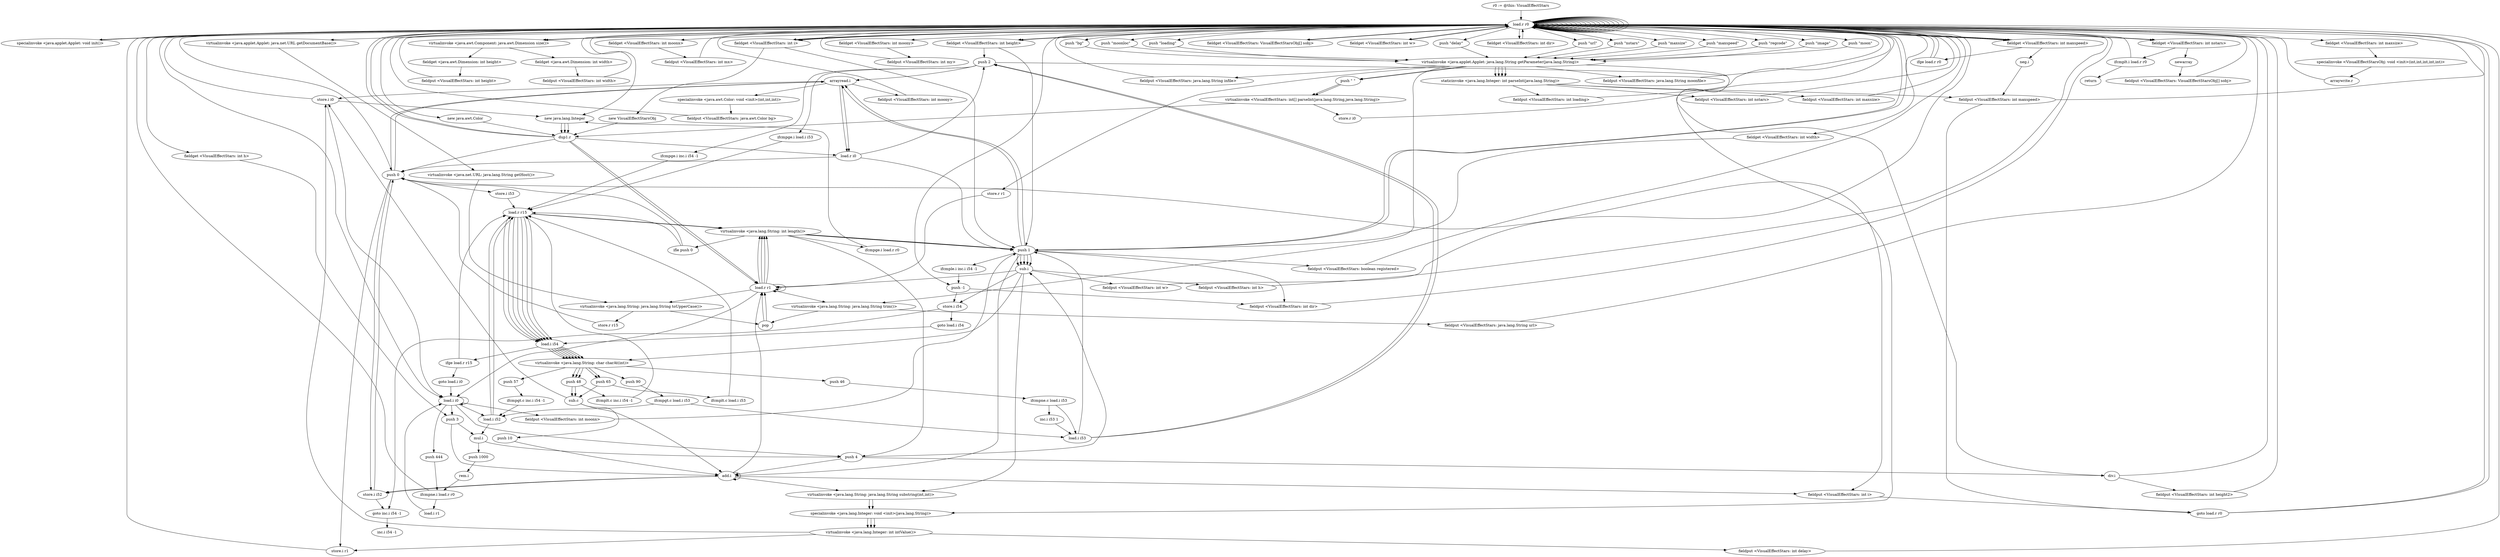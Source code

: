 digraph "" {
    "r0 := @this: VisualEffectStars"
    "load.r r0"
    "r0 := @this: VisualEffectStars"->"load.r r0";
    "specialinvoke <java.applet.Applet: void init()>"
    "load.r r0"->"specialinvoke <java.applet.Applet: void init()>";
    "specialinvoke <java.applet.Applet: void init()>"->"load.r r0";
    "load.r r0"->"load.r r0";
    "virtualinvoke <java.awt.Component: java.awt.Dimension size()>"
    "load.r r0"->"virtualinvoke <java.awt.Component: java.awt.Dimension size()>";
    "fieldget <java.awt.Dimension: int width>"
    "virtualinvoke <java.awt.Component: java.awt.Dimension size()>"->"fieldget <java.awt.Dimension: int width>";
    "fieldput <VisualEffectStars: int width>"
    "fieldget <java.awt.Dimension: int width>"->"fieldput <VisualEffectStars: int width>";
    "fieldput <VisualEffectStars: int width>"->"load.r r0";
    "load.r r0"->"load.r r0";
    "load.r r0"->"virtualinvoke <java.awt.Component: java.awt.Dimension size()>";
    "fieldget <java.awt.Dimension: int height>"
    "virtualinvoke <java.awt.Component: java.awt.Dimension size()>"->"fieldget <java.awt.Dimension: int height>";
    "fieldput <VisualEffectStars: int height>"
    "fieldget <java.awt.Dimension: int height>"->"fieldput <VisualEffectStars: int height>";
    "fieldput <VisualEffectStars: int height>"->"load.r r0";
    "load.r r0"->"load.r r0";
    "fieldget <VisualEffectStars: int height>"
    "load.r r0"->"fieldget <VisualEffectStars: int height>";
    "push 2"
    "fieldget <VisualEffectStars: int height>"->"push 2";
    "div.i"
    "push 2"->"div.i";
    "fieldput <VisualEffectStars: int height2>"
    "div.i"->"fieldput <VisualEffectStars: int height2>";
    "fieldput <VisualEffectStars: int height2>"->"load.r r0";
    "push \"regcode\""
    "load.r r0"->"push \"regcode\"";
    "virtualinvoke <java.applet.Applet: java.lang.String getParameter(java.lang.String)>"
    "push \"regcode\""->"virtualinvoke <java.applet.Applet: java.lang.String getParameter(java.lang.String)>";
    "store.r r1"
    "virtualinvoke <java.applet.Applet: java.lang.String getParameter(java.lang.String)>"->"store.r r1";
    "load.r r1"
    "store.r r1"->"load.r r1";
    "virtualinvoke <java.lang.String: java.lang.String trim()>"
    "load.r r1"->"virtualinvoke <java.lang.String: java.lang.String trim()>";
    "pop"
    "virtualinvoke <java.lang.String: java.lang.String trim()>"->"pop";
    "pop"->"load.r r1";
    "virtualinvoke <java.lang.String: java.lang.String toUpperCase()>"
    "load.r r1"->"virtualinvoke <java.lang.String: java.lang.String toUpperCase()>";
    "virtualinvoke <java.lang.String: java.lang.String toUpperCase()>"->"pop";
    "pop"->"load.r r1";
    "load.r r1"->"load.r r1";
    "virtualinvoke <java.lang.String: int length()>"
    "load.r r1"->"virtualinvoke <java.lang.String: int length()>";
    "push 1"
    "virtualinvoke <java.lang.String: int length()>"->"push 1";
    "sub.i"
    "push 1"->"sub.i";
    "virtualinvoke <java.lang.String: char charAt(int)>"
    "sub.i"->"virtualinvoke <java.lang.String: char charAt(int)>";
    "push 48"
    "virtualinvoke <java.lang.String: char charAt(int)>"->"push 48";
    "sub.c"
    "push 48"->"sub.c";
    "store.i i0"
    "sub.c"->"store.i i0";
    "load.i i0"
    "store.i i0"->"load.i i0";
    "push 4"
    "load.i i0"->"push 4";
    "add.i"
    "push 4"->"add.i";
    "add.i"->"load.r r1";
    "load.r r1"->"virtualinvoke <java.lang.String: int length()>";
    "ifcmpge.i load.r r0"
    "virtualinvoke <java.lang.String: int length()>"->"ifcmpge.i load.r r0";
    "new java.lang.Integer"
    "ifcmpge.i load.r r0"->"new java.lang.Integer";
    "dup1.r"
    "new java.lang.Integer"->"dup1.r";
    "dup1.r"->"load.r r1";
    "load.r r1"->"load.i i0";
    "load.i i0"->"load.i i0";
    "push 3"
    "load.i i0"->"push 3";
    "push 3"->"add.i";
    "virtualinvoke <java.lang.String: java.lang.String substring(int,int)>"
    "add.i"->"virtualinvoke <java.lang.String: java.lang.String substring(int,int)>";
    "specialinvoke <java.lang.Integer: void <init>(java.lang.String)>"
    "virtualinvoke <java.lang.String: java.lang.String substring(int,int)>"->"specialinvoke <java.lang.Integer: void <init>(java.lang.String)>";
    "virtualinvoke <java.lang.Integer: int intValue()>"
    "specialinvoke <java.lang.Integer: void <init>(java.lang.String)>"->"virtualinvoke <java.lang.Integer: int intValue()>";
    "virtualinvoke <java.lang.Integer: int intValue()>"->"store.i i0";
    "store.i i0"->"new java.lang.Integer";
    "new java.lang.Integer"->"dup1.r";
    "dup1.r"->"load.r r1";
    "load.r r1"->"load.r r1";
    "load.r r1"->"virtualinvoke <java.lang.String: int length()>";
    "virtualinvoke <java.lang.String: int length()>"->"push 4";
    "push 4"->"sub.i";
    "sub.i"->"load.r r1";
    "load.r r1"->"virtualinvoke <java.lang.String: int length()>";
    "virtualinvoke <java.lang.String: int length()>"->"push 1";
    "push 1"->"sub.i";
    "sub.i"->"virtualinvoke <java.lang.String: java.lang.String substring(int,int)>";
    "virtualinvoke <java.lang.String: java.lang.String substring(int,int)>"->"specialinvoke <java.lang.Integer: void <init>(java.lang.String)>";
    "specialinvoke <java.lang.Integer: void <init>(java.lang.String)>"->"virtualinvoke <java.lang.Integer: int intValue()>";
    "store.i r1"
    "virtualinvoke <java.lang.Integer: int intValue()>"->"store.i r1";
    "store.i r1"->"load.r r0";
    "virtualinvoke <java.applet.Applet: java.net.URL getDocumentBase()>"
    "load.r r0"->"virtualinvoke <java.applet.Applet: java.net.URL getDocumentBase()>";
    "virtualinvoke <java.net.URL: java.lang.String getHost()>"
    "virtualinvoke <java.applet.Applet: java.net.URL getDocumentBase()>"->"virtualinvoke <java.net.URL: java.lang.String getHost()>";
    "virtualinvoke <java.net.URL: java.lang.String getHost()>"->"virtualinvoke <java.lang.String: java.lang.String toUpperCase()>";
    "store.r r15"
    "virtualinvoke <java.lang.String: java.lang.String toUpperCase()>"->"store.r r15";
    "push 0"
    "store.r r15"->"push 0";
    "store.i i52"
    "push 0"->"store.i i52";
    "store.i i52"->"push 0";
    "store.i i53"
    "push 0"->"store.i i53";
    "load.r r15"
    "store.i i53"->"load.r r15";
    "load.r r15"->"virtualinvoke <java.lang.String: int length()>";
    "ifle push 0"
    "virtualinvoke <java.lang.String: int length()>"->"ifle push 0";
    "ifle push 0"->"load.r r15";
    "load.r r15"->"virtualinvoke <java.lang.String: int length()>";
    "virtualinvoke <java.lang.String: int length()>"->"push 1";
    "push 1"->"sub.i";
    "store.i i54"
    "sub.i"->"store.i i54";
    "goto load.i i54"
    "store.i i54"->"goto load.i i54";
    "load.i i54"
    "goto load.i i54"->"load.i i54";
    "ifge load.r r15"
    "load.i i54"->"ifge load.r r15";
    "goto load.i i0"
    "ifge load.r r15"->"goto load.i i0";
    "goto load.i i0"->"load.i i0";
    "push 444"
    "load.i i0"->"push 444";
    "ifcmpne.i load.r r0"
    "push 444"->"ifcmpne.i load.r r0";
    "load.i r1"
    "ifcmpne.i load.r r0"->"load.i r1";
    "load.i r1"->"load.i i0";
    "load.i i52"
    "load.i i0"->"load.i i52";
    "mul.i"
    "load.i i52"->"mul.i";
    "push 1000"
    "mul.i"->"push 1000";
    "rem.i"
    "push 1000"->"rem.i";
    "rem.i"->"ifcmpne.i load.r r0";
    "ifcmpne.i load.r r0"->"load.r r0";
    "load.r r0"->"push 1";
    "fieldput <VisualEffectStars: boolean registered>"
    "push 1"->"fieldput <VisualEffectStars: boolean registered>";
    "fieldput <VisualEffectStars: boolean registered>"->"load.r r0";
    "load.r r0"->"load.r r0";
    "push \"image\""
    "load.r r0"->"push \"image\"";
    "push \"image\""->"virtualinvoke <java.applet.Applet: java.lang.String getParameter(java.lang.String)>";
    "fieldput <VisualEffectStars: java.lang.String infile>"
    "virtualinvoke <java.applet.Applet: java.lang.String getParameter(java.lang.String)>"->"fieldput <VisualEffectStars: java.lang.String infile>";
    "fieldput <VisualEffectStars: java.lang.String infile>"->"load.r r0";
    "load.r r0"->"load.r r0";
    "push \"moon\""
    "load.r r0"->"push \"moon\"";
    "push \"moon\""->"virtualinvoke <java.applet.Applet: java.lang.String getParameter(java.lang.String)>";
    "fieldput <VisualEffectStars: java.lang.String moonfile>"
    "virtualinvoke <java.applet.Applet: java.lang.String getParameter(java.lang.String)>"->"fieldput <VisualEffectStars: java.lang.String moonfile>";
    "fieldput <VisualEffectStars: java.lang.String moonfile>"->"load.r r0";
    "load.r r0"->"load.r r0";
    "push \"bg\""
    "load.r r0"->"push \"bg\"";
    "push \"bg\""->"virtualinvoke <java.applet.Applet: java.lang.String getParameter(java.lang.String)>";
    "push \" \""
    "virtualinvoke <java.applet.Applet: java.lang.String getParameter(java.lang.String)>"->"push \" \"";
    "virtualinvoke <VisualEffectStars: int[] parseInt(java.lang.String,java.lang.String)>"
    "push \" \""->"virtualinvoke <VisualEffectStars: int[] parseInt(java.lang.String,java.lang.String)>";
    "store.r i0"
    "virtualinvoke <VisualEffectStars: int[] parseInt(java.lang.String,java.lang.String)>"->"store.r i0";
    "store.r i0"->"load.r r0";
    "new java.awt.Color"
    "load.r r0"->"new java.awt.Color";
    "new java.awt.Color"->"dup1.r";
    "load.r i0"
    "dup1.r"->"load.r i0";
    "load.r i0"->"push 0";
    "arrayread.i"
    "push 0"->"arrayread.i";
    "arrayread.i"->"load.r i0";
    "load.r i0"->"push 1";
    "push 1"->"arrayread.i";
    "arrayread.i"->"load.r i0";
    "load.r i0"->"push 2";
    "push 2"->"arrayread.i";
    "specialinvoke <java.awt.Color: void <init>(int,int,int)>"
    "arrayread.i"->"specialinvoke <java.awt.Color: void <init>(int,int,int)>";
    "fieldput <VisualEffectStars: java.awt.Color bg>"
    "specialinvoke <java.awt.Color: void <init>(int,int,int)>"->"fieldput <VisualEffectStars: java.awt.Color bg>";
    "fieldput <VisualEffectStars: java.awt.Color bg>"->"load.r r0";
    "load.r r0"->"load.r r0";
    "load.r r0"->"load.r r0";
    "push \"moonloc\""
    "load.r r0"->"push \"moonloc\"";
    "push \"moonloc\""->"virtualinvoke <java.applet.Applet: java.lang.String getParameter(java.lang.String)>";
    "virtualinvoke <java.applet.Applet: java.lang.String getParameter(java.lang.String)>"->"push \" \"";
    "push \" \""->"virtualinvoke <VisualEffectStars: int[] parseInt(java.lang.String,java.lang.String)>";
    "virtualinvoke <VisualEffectStars: int[] parseInt(java.lang.String,java.lang.String)>"->"dup1.r";
    "dup1.r"->"push 0";
    "push 0"->"arrayread.i";
    "arrayread.i"->"store.i i0";
    "store.i i0"->"load.r r0";
    "load.r r0"->"load.i i0";
    "fieldput <VisualEffectStars: int moonx>"
    "load.i i0"->"fieldput <VisualEffectStars: int moonx>";
    "fieldput <VisualEffectStars: int moonx>"->"push 1";
    "push 1"->"arrayread.i";
    "fieldput <VisualEffectStars: int moony>"
    "arrayread.i"->"fieldput <VisualEffectStars: int moony>";
    "fieldput <VisualEffectStars: int moony>"->"load.r r0";
    "load.r r0"->"load.r r0";
    "fieldget <VisualEffectStars: int moonx>"
    "load.r r0"->"fieldget <VisualEffectStars: int moonx>";
    "fieldput <VisualEffectStars: int mx>"
    "fieldget <VisualEffectStars: int moonx>"->"fieldput <VisualEffectStars: int mx>";
    "fieldput <VisualEffectStars: int mx>"->"load.r r0";
    "load.r r0"->"load.r r0";
    "fieldget <VisualEffectStars: int moony>"
    "load.r r0"->"fieldget <VisualEffectStars: int moony>";
    "fieldput <VisualEffectStars: int my>"
    "fieldget <VisualEffectStars: int moony>"->"fieldput <VisualEffectStars: int my>";
    "fieldput <VisualEffectStars: int my>"->"load.r r0";
    "load.r r0"->"load.r r0";
    "push \"loading\""
    "load.r r0"->"push \"loading\"";
    "push \"loading\""->"virtualinvoke <java.applet.Applet: java.lang.String getParameter(java.lang.String)>";
    "staticinvoke <java.lang.Integer: int parseInt(java.lang.String)>"
    "virtualinvoke <java.applet.Applet: java.lang.String getParameter(java.lang.String)>"->"staticinvoke <java.lang.Integer: int parseInt(java.lang.String)>";
    "fieldput <VisualEffectStars: int loading>"
    "staticinvoke <java.lang.Integer: int parseInt(java.lang.String)>"->"fieldput <VisualEffectStars: int loading>";
    "fieldput <VisualEffectStars: int loading>"->"load.r r0";
    "load.r r0"->"new java.lang.Integer";
    "new java.lang.Integer"->"dup1.r";
    "dup1.r"->"load.r r0";
    "push \"delay\""
    "load.r r0"->"push \"delay\"";
    "push \"delay\""->"virtualinvoke <java.applet.Applet: java.lang.String getParameter(java.lang.String)>";
    "virtualinvoke <java.applet.Applet: java.lang.String getParameter(java.lang.String)>"->"specialinvoke <java.lang.Integer: void <init>(java.lang.String)>";
    "specialinvoke <java.lang.Integer: void <init>(java.lang.String)>"->"virtualinvoke <java.lang.Integer: int intValue()>";
    "fieldput <VisualEffectStars: int delay>"
    "virtualinvoke <java.lang.Integer: int intValue()>"->"fieldput <VisualEffectStars: int delay>";
    "fieldput <VisualEffectStars: int delay>"->"load.r r0";
    "load.r r0"->"load.r r0";
    "push \"url\""
    "load.r r0"->"push \"url\"";
    "push \"url\""->"virtualinvoke <java.applet.Applet: java.lang.String getParameter(java.lang.String)>";
    "virtualinvoke <java.applet.Applet: java.lang.String getParameter(java.lang.String)>"->"virtualinvoke <java.lang.String: java.lang.String trim()>";
    "fieldput <VisualEffectStars: java.lang.String url>"
    "virtualinvoke <java.lang.String: java.lang.String trim()>"->"fieldput <VisualEffectStars: java.lang.String url>";
    "fieldput <VisualEffectStars: java.lang.String url>"->"load.r r0";
    "load.r r0"->"load.r r0";
    "push \"nstars\""
    "load.r r0"->"push \"nstars\"";
    "push \"nstars\""->"virtualinvoke <java.applet.Applet: java.lang.String getParameter(java.lang.String)>";
    "virtualinvoke <java.applet.Applet: java.lang.String getParameter(java.lang.String)>"->"staticinvoke <java.lang.Integer: int parseInt(java.lang.String)>";
    "fieldput <VisualEffectStars: int nstars>"
    "staticinvoke <java.lang.Integer: int parseInt(java.lang.String)>"->"fieldput <VisualEffectStars: int nstars>";
    "fieldput <VisualEffectStars: int nstars>"->"load.r r0";
    "load.r r0"->"load.r r0";
    "push \"maxsize\""
    "load.r r0"->"push \"maxsize\"";
    "push \"maxsize\""->"virtualinvoke <java.applet.Applet: java.lang.String getParameter(java.lang.String)>";
    "virtualinvoke <java.applet.Applet: java.lang.String getParameter(java.lang.String)>"->"staticinvoke <java.lang.Integer: int parseInt(java.lang.String)>";
    "fieldput <VisualEffectStars: int maxsize>"
    "staticinvoke <java.lang.Integer: int parseInt(java.lang.String)>"->"fieldput <VisualEffectStars: int maxsize>";
    "fieldput <VisualEffectStars: int maxsize>"->"load.r r0";
    "load.r r0"->"load.r r0";
    "push \"maxspeed\""
    "load.r r0"->"push \"maxspeed\"";
    "push \"maxspeed\""->"virtualinvoke <java.applet.Applet: java.lang.String getParameter(java.lang.String)>";
    "virtualinvoke <java.applet.Applet: java.lang.String getParameter(java.lang.String)>"->"staticinvoke <java.lang.Integer: int parseInt(java.lang.String)>";
    "fieldput <VisualEffectStars: int maxspeed>"
    "staticinvoke <java.lang.Integer: int parseInt(java.lang.String)>"->"fieldput <VisualEffectStars: int maxspeed>";
    "fieldput <VisualEffectStars: int maxspeed>"->"load.r r0";
    "fieldget <VisualEffectStars: int maxspeed>"
    "load.r r0"->"fieldget <VisualEffectStars: int maxspeed>";
    "ifge load.r r0"
    "fieldget <VisualEffectStars: int maxspeed>"->"ifge load.r r0";
    "ifge load.r r0"->"load.r r0";
    "push -1"
    "load.r r0"->"push -1";
    "fieldput <VisualEffectStars: int dir>"
    "push -1"->"fieldput <VisualEffectStars: int dir>";
    "fieldput <VisualEffectStars: int dir>"->"load.r r0";
    "load.r r0"->"load.r r0";
    "load.r r0"->"fieldget <VisualEffectStars: int maxspeed>";
    "neg.i"
    "fieldget <VisualEffectStars: int maxspeed>"->"neg.i";
    "neg.i"->"fieldput <VisualEffectStars: int maxspeed>";
    "goto load.r r0"
    "fieldput <VisualEffectStars: int maxspeed>"->"goto load.r r0";
    "goto load.r r0"->"load.r r0";
    "load.r r0"->"load.r r0";
    "fieldget <VisualEffectStars: int width>"
    "load.r r0"->"fieldget <VisualEffectStars: int width>";
    "fieldget <VisualEffectStars: int width>"->"push 1";
    "push 1"->"sub.i";
    "fieldput <VisualEffectStars: int w>"
    "sub.i"->"fieldput <VisualEffectStars: int w>";
    "fieldput <VisualEffectStars: int w>"->"load.r r0";
    "load.r r0"->"load.r r0";
    "load.r r0"->"fieldget <VisualEffectStars: int height>";
    "fieldget <VisualEffectStars: int height>"->"push 1";
    "push 1"->"sub.i";
    "fieldput <VisualEffectStars: int h>"
    "sub.i"->"fieldput <VisualEffectStars: int h>";
    "fieldput <VisualEffectStars: int h>"->"load.r r0";
    "load.r r0"->"load.r r0";
    "fieldget <VisualEffectStars: int nstars>"
    "load.r r0"->"fieldget <VisualEffectStars: int nstars>";
    "newarray"
    "fieldget <VisualEffectStars: int nstars>"->"newarray";
    "fieldput <VisualEffectStars: VisualEffectStarsObj[] sobj>"
    "newarray"->"fieldput <VisualEffectStars: VisualEffectStarsObj[] sobj>";
    "fieldput <VisualEffectStars: VisualEffectStarsObj[] sobj>"->"load.r r0";
    "load.r r0"->"push 0";
    "fieldput <VisualEffectStars: int i>"
    "push 0"->"fieldput <VisualEffectStars: int i>";
    "fieldput <VisualEffectStars: int i>"->"goto load.r r0";
    "goto load.r r0"->"load.r r0";
    "fieldget <VisualEffectStars: int i>"
    "load.r r0"->"fieldget <VisualEffectStars: int i>";
    "fieldget <VisualEffectStars: int i>"->"load.r r0";
    "load.r r0"->"fieldget <VisualEffectStars: int nstars>";
    "ifcmplt.i load.r r0"
    "fieldget <VisualEffectStars: int nstars>"->"ifcmplt.i load.r r0";
    "return"
    "ifcmplt.i load.r r0"->"return";
    "ifcmplt.i load.r r0"->"load.r r0";
    "fieldget <VisualEffectStars: VisualEffectStarsObj[] sobj>"
    "load.r r0"->"fieldget <VisualEffectStars: VisualEffectStarsObj[] sobj>";
    "fieldget <VisualEffectStars: VisualEffectStarsObj[] sobj>"->"load.r r0";
    "load.r r0"->"fieldget <VisualEffectStars: int i>";
    "new VisualEffectStarsObj"
    "fieldget <VisualEffectStars: int i>"->"new VisualEffectStarsObj";
    "new VisualEffectStarsObj"->"dup1.r";
    "dup1.r"->"load.r r0";
    "fieldget <VisualEffectStars: int w>"
    "load.r r0"->"fieldget <VisualEffectStars: int w>";
    "fieldget <VisualEffectStars: int w>"->"load.r r0";
    "fieldget <VisualEffectStars: int h>"
    "load.r r0"->"fieldget <VisualEffectStars: int h>";
    "fieldget <VisualEffectStars: int h>"->"push 3";
    "push 3"->"mul.i";
    "mul.i"->"push 4";
    "push 4"->"div.i";
    "div.i"->"load.r r0";
    "load.r r0"->"fieldget <VisualEffectStars: int maxspeed>";
    "fieldget <VisualEffectStars: int maxspeed>"->"load.r r0";
    "fieldget <VisualEffectStars: int dir>"
    "load.r r0"->"fieldget <VisualEffectStars: int dir>";
    "fieldget <VisualEffectStars: int dir>"->"load.r r0";
    "fieldget <VisualEffectStars: int maxsize>"
    "load.r r0"->"fieldget <VisualEffectStars: int maxsize>";
    "specialinvoke <VisualEffectStarsObj: void <init>(int,int,int,int,int)>"
    "fieldget <VisualEffectStars: int maxsize>"->"specialinvoke <VisualEffectStarsObj: void <init>(int,int,int,int,int)>";
    "arraywrite.r"
    "specialinvoke <VisualEffectStarsObj: void <init>(int,int,int,int,int)>"->"arraywrite.r";
    "arraywrite.r"->"load.r r0";
    "load.r r0"->"load.r r0";
    "load.r r0"->"fieldget <VisualEffectStars: int i>";
    "fieldget <VisualEffectStars: int i>"->"push 1";
    "push 1"->"add.i";
    "add.i"->"fieldput <VisualEffectStars: int i>";
    "ifge load.r r0"->"load.r r0";
    "load.r r0"->"push 1";
    "push 1"->"fieldput <VisualEffectStars: int dir>";
    "ifge load.r r15"->"load.r r15";
    "load.r r15"->"load.i i54";
    "load.i i54"->"virtualinvoke <java.lang.String: char charAt(int)>";
    "push 46"
    "virtualinvoke <java.lang.String: char charAt(int)>"->"push 46";
    "ifcmpne.c load.i i53"
    "push 46"->"ifcmpne.c load.i i53";
    "inc.i i53 1"
    "ifcmpne.c load.i i53"->"inc.i i53 1";
    "load.i i53"
    "inc.i i53 1"->"load.i i53";
    "load.i i53"->"push 1";
    "ifcmple.i inc.i i54 -1"
    "push 1"->"ifcmple.i inc.i i54 -1";
    "ifcmple.i inc.i i54 -1"->"push -1";
    "push -1"->"store.i i54";
    "goto inc.i i54 -1"
    "store.i i54"->"goto inc.i i54 -1";
    "inc.i i54 -1"
    "goto inc.i i54 -1"->"inc.i i54 -1";
    "ifcmpne.c load.i i53"->"load.i i53";
    "load.i i53"->"push 2";
    "ifcmpge.i load.i i53"
    "push 2"->"ifcmpge.i load.i i53";
    "ifcmpge.i load.i i53"->"load.r r15";
    "load.r r15"->"load.i i54";
    "load.i i54"->"virtualinvoke <java.lang.String: char charAt(int)>";
    "push 65"
    "virtualinvoke <java.lang.String: char charAt(int)>"->"push 65";
    "ifcmplt.c load.i i53"
    "push 65"->"ifcmplt.c load.i i53";
    "ifcmplt.c load.i i53"->"load.r r15";
    "load.r r15"->"load.i i54";
    "load.i i54"->"virtualinvoke <java.lang.String: char charAt(int)>";
    "push 90"
    "virtualinvoke <java.lang.String: char charAt(int)>"->"push 90";
    "ifcmpgt.c load.i i53"
    "push 90"->"ifcmpgt.c load.i i53";
    "ifcmpgt.c load.i i53"->"load.i i52";
    "load.i i52"->"load.r r15";
    "load.r r15"->"load.i i54";
    "load.i i54"->"virtualinvoke <java.lang.String: char charAt(int)>";
    "virtualinvoke <java.lang.String: char charAt(int)>"->"push 65";
    "push 65"->"sub.c";
    "push 10"
    "sub.c"->"push 10";
    "push 10"->"add.i";
    "add.i"->"add.i";
    "add.i"->"store.i i52";
    "store.i i52"->"goto inc.i i54 -1";
    "ifcmpgt.c load.i i53"->"load.i i53";
    "load.i i53"->"push 2";
    "ifcmpge.i inc.i i54 -1"
    "push 2"->"ifcmpge.i inc.i i54 -1";
    "ifcmpge.i inc.i i54 -1"->"load.r r15";
    "load.r r15"->"load.i i54";
    "load.i i54"->"virtualinvoke <java.lang.String: char charAt(int)>";
    "virtualinvoke <java.lang.String: char charAt(int)>"->"push 48";
    "ifcmplt.c inc.i i54 -1"
    "push 48"->"ifcmplt.c inc.i i54 -1";
    "ifcmplt.c inc.i i54 -1"->"load.r r15";
    "load.r r15"->"load.i i54";
    "load.i i54"->"virtualinvoke <java.lang.String: char charAt(int)>";
    "push 57"
    "virtualinvoke <java.lang.String: char charAt(int)>"->"push 57";
    "ifcmpgt.c inc.i i54 -1"
    "push 57"->"ifcmpgt.c inc.i i54 -1";
    "ifcmpgt.c inc.i i54 -1"->"load.i i52";
    "load.i i52"->"load.r r15";
    "load.r r15"->"load.i i54";
    "load.i i54"->"virtualinvoke <java.lang.String: char charAt(int)>";
    "virtualinvoke <java.lang.String: char charAt(int)>"->"push 48";
    "push 48"->"sub.c";
    "sub.c"->"add.i";
    "add.i"->"store.i i52";
    "ifle push 0"->"push 0";
    "push 0"->"store.i r1";
}
